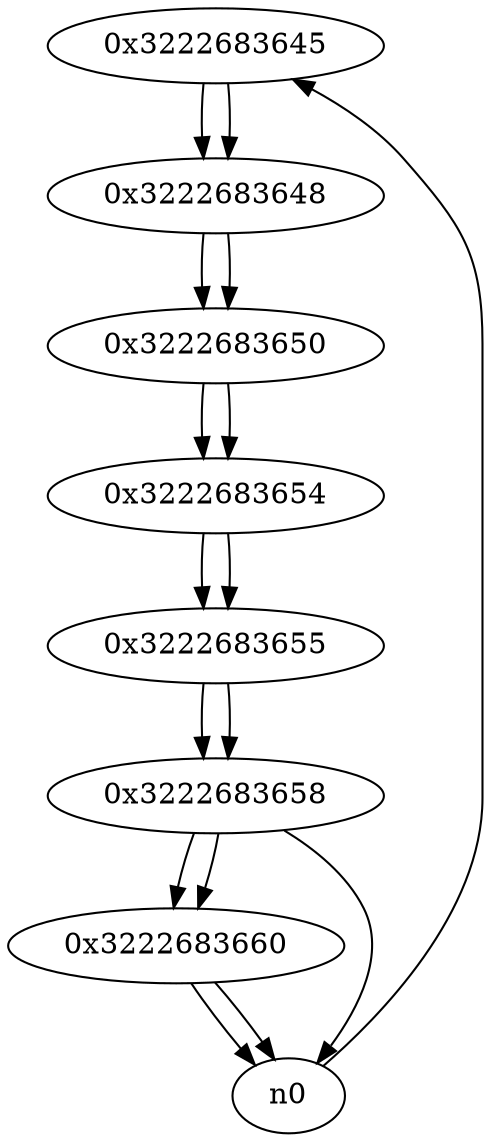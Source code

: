 digraph G{
/* nodes */
  n1 [label="0x3222683645"]
  n2 [label="0x3222683648"]
  n3 [label="0x3222683650"]
  n4 [label="0x3222683654"]
  n5 [label="0x3222683655"]
  n6 [label="0x3222683658"]
  n7 [label="0x3222683660"]
/* edges */
n1 -> n2;
n0 -> n1;
n2 -> n3;
n1 -> n2;
n3 -> n4;
n2 -> n3;
n4 -> n5;
n3 -> n4;
n5 -> n6;
n4 -> n5;
n6 -> n7;
n6 -> n0;
n5 -> n6;
n7 -> n0;
n7 -> n0;
n6 -> n7;
}
